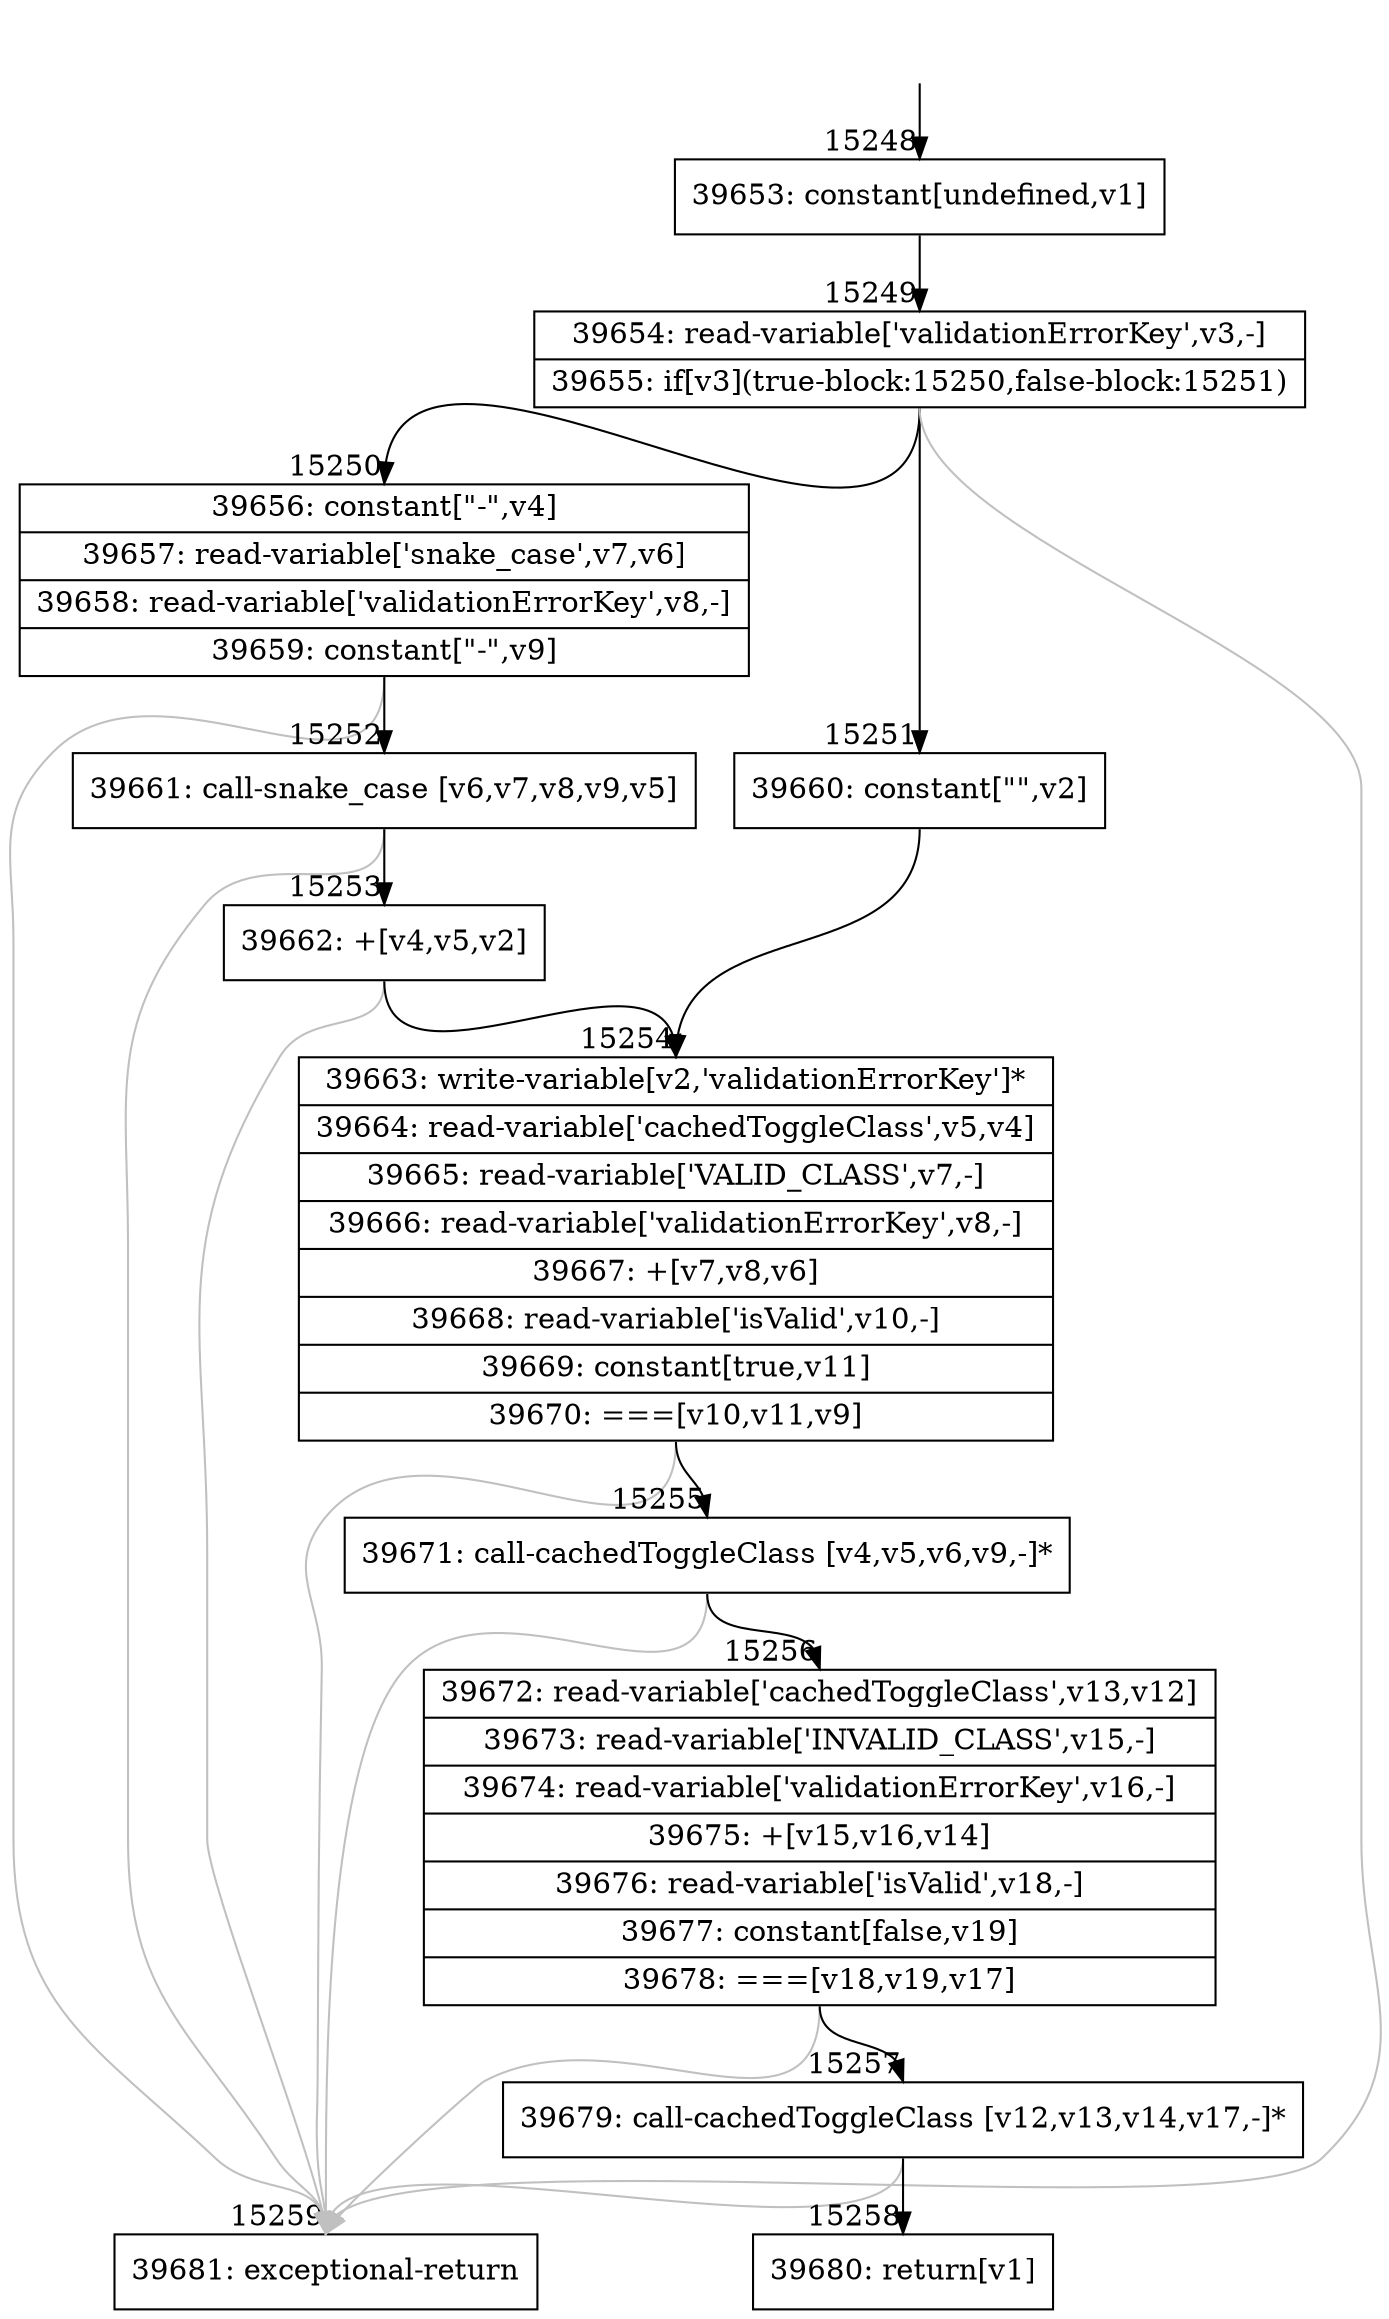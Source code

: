 digraph {
rankdir="TD"
BB_entry1226[shape=none,label=""];
BB_entry1226 -> BB15248 [tailport=s, headport=n, headlabel="    15248"]
BB15248 [shape=record label="{39653: constant[undefined,v1]}" ] 
BB15248 -> BB15249 [tailport=s, headport=n, headlabel="      15249"]
BB15249 [shape=record label="{39654: read-variable['validationErrorKey',v3,-]|39655: if[v3](true-block:15250,false-block:15251)}" ] 
BB15249 -> BB15250 [tailport=s, headport=n, headlabel="      15250"]
BB15249 -> BB15251 [tailport=s, headport=n, headlabel="      15251"]
BB15249 -> BB15259 [tailport=s, headport=n, color=gray, headlabel="      15259"]
BB15250 [shape=record label="{39656: constant[\"-\",v4]|39657: read-variable['snake_case',v7,v6]|39658: read-variable['validationErrorKey',v8,-]|39659: constant[\"-\",v9]}" ] 
BB15250 -> BB15252 [tailport=s, headport=n, headlabel="      15252"]
BB15250 -> BB15259 [tailport=s, headport=n, color=gray]
BB15251 [shape=record label="{39660: constant[\"\",v2]}" ] 
BB15251 -> BB15254 [tailport=s, headport=n, headlabel="      15254"]
BB15252 [shape=record label="{39661: call-snake_case [v6,v7,v8,v9,v5]}" ] 
BB15252 -> BB15253 [tailport=s, headport=n, headlabel="      15253"]
BB15252 -> BB15259 [tailport=s, headport=n, color=gray]
BB15253 [shape=record label="{39662: +[v4,v5,v2]}" ] 
BB15253 -> BB15254 [tailport=s, headport=n]
BB15253 -> BB15259 [tailport=s, headport=n, color=gray]
BB15254 [shape=record label="{39663: write-variable[v2,'validationErrorKey']*|39664: read-variable['cachedToggleClass',v5,v4]|39665: read-variable['VALID_CLASS',v7,-]|39666: read-variable['validationErrorKey',v8,-]|39667: +[v7,v8,v6]|39668: read-variable['isValid',v10,-]|39669: constant[true,v11]|39670: ===[v10,v11,v9]}" ] 
BB15254 -> BB15255 [tailport=s, headport=n, headlabel="      15255"]
BB15254 -> BB15259 [tailport=s, headport=n, color=gray]
BB15255 [shape=record label="{39671: call-cachedToggleClass [v4,v5,v6,v9,-]*}" ] 
BB15255 -> BB15256 [tailport=s, headport=n, headlabel="      15256"]
BB15255 -> BB15259 [tailport=s, headport=n, color=gray]
BB15256 [shape=record label="{39672: read-variable['cachedToggleClass',v13,v12]|39673: read-variable['INVALID_CLASS',v15,-]|39674: read-variable['validationErrorKey',v16,-]|39675: +[v15,v16,v14]|39676: read-variable['isValid',v18,-]|39677: constant[false,v19]|39678: ===[v18,v19,v17]}" ] 
BB15256 -> BB15257 [tailport=s, headport=n, headlabel="      15257"]
BB15256 -> BB15259 [tailport=s, headport=n, color=gray]
BB15257 [shape=record label="{39679: call-cachedToggleClass [v12,v13,v14,v17,-]*}" ] 
BB15257 -> BB15258 [tailport=s, headport=n, headlabel="      15258"]
BB15257 -> BB15259 [tailport=s, headport=n, color=gray]
BB15258 [shape=record label="{39680: return[v1]}" ] 
BB15259 [shape=record label="{39681: exceptional-return}" ] 
//#$~ 25677
}
